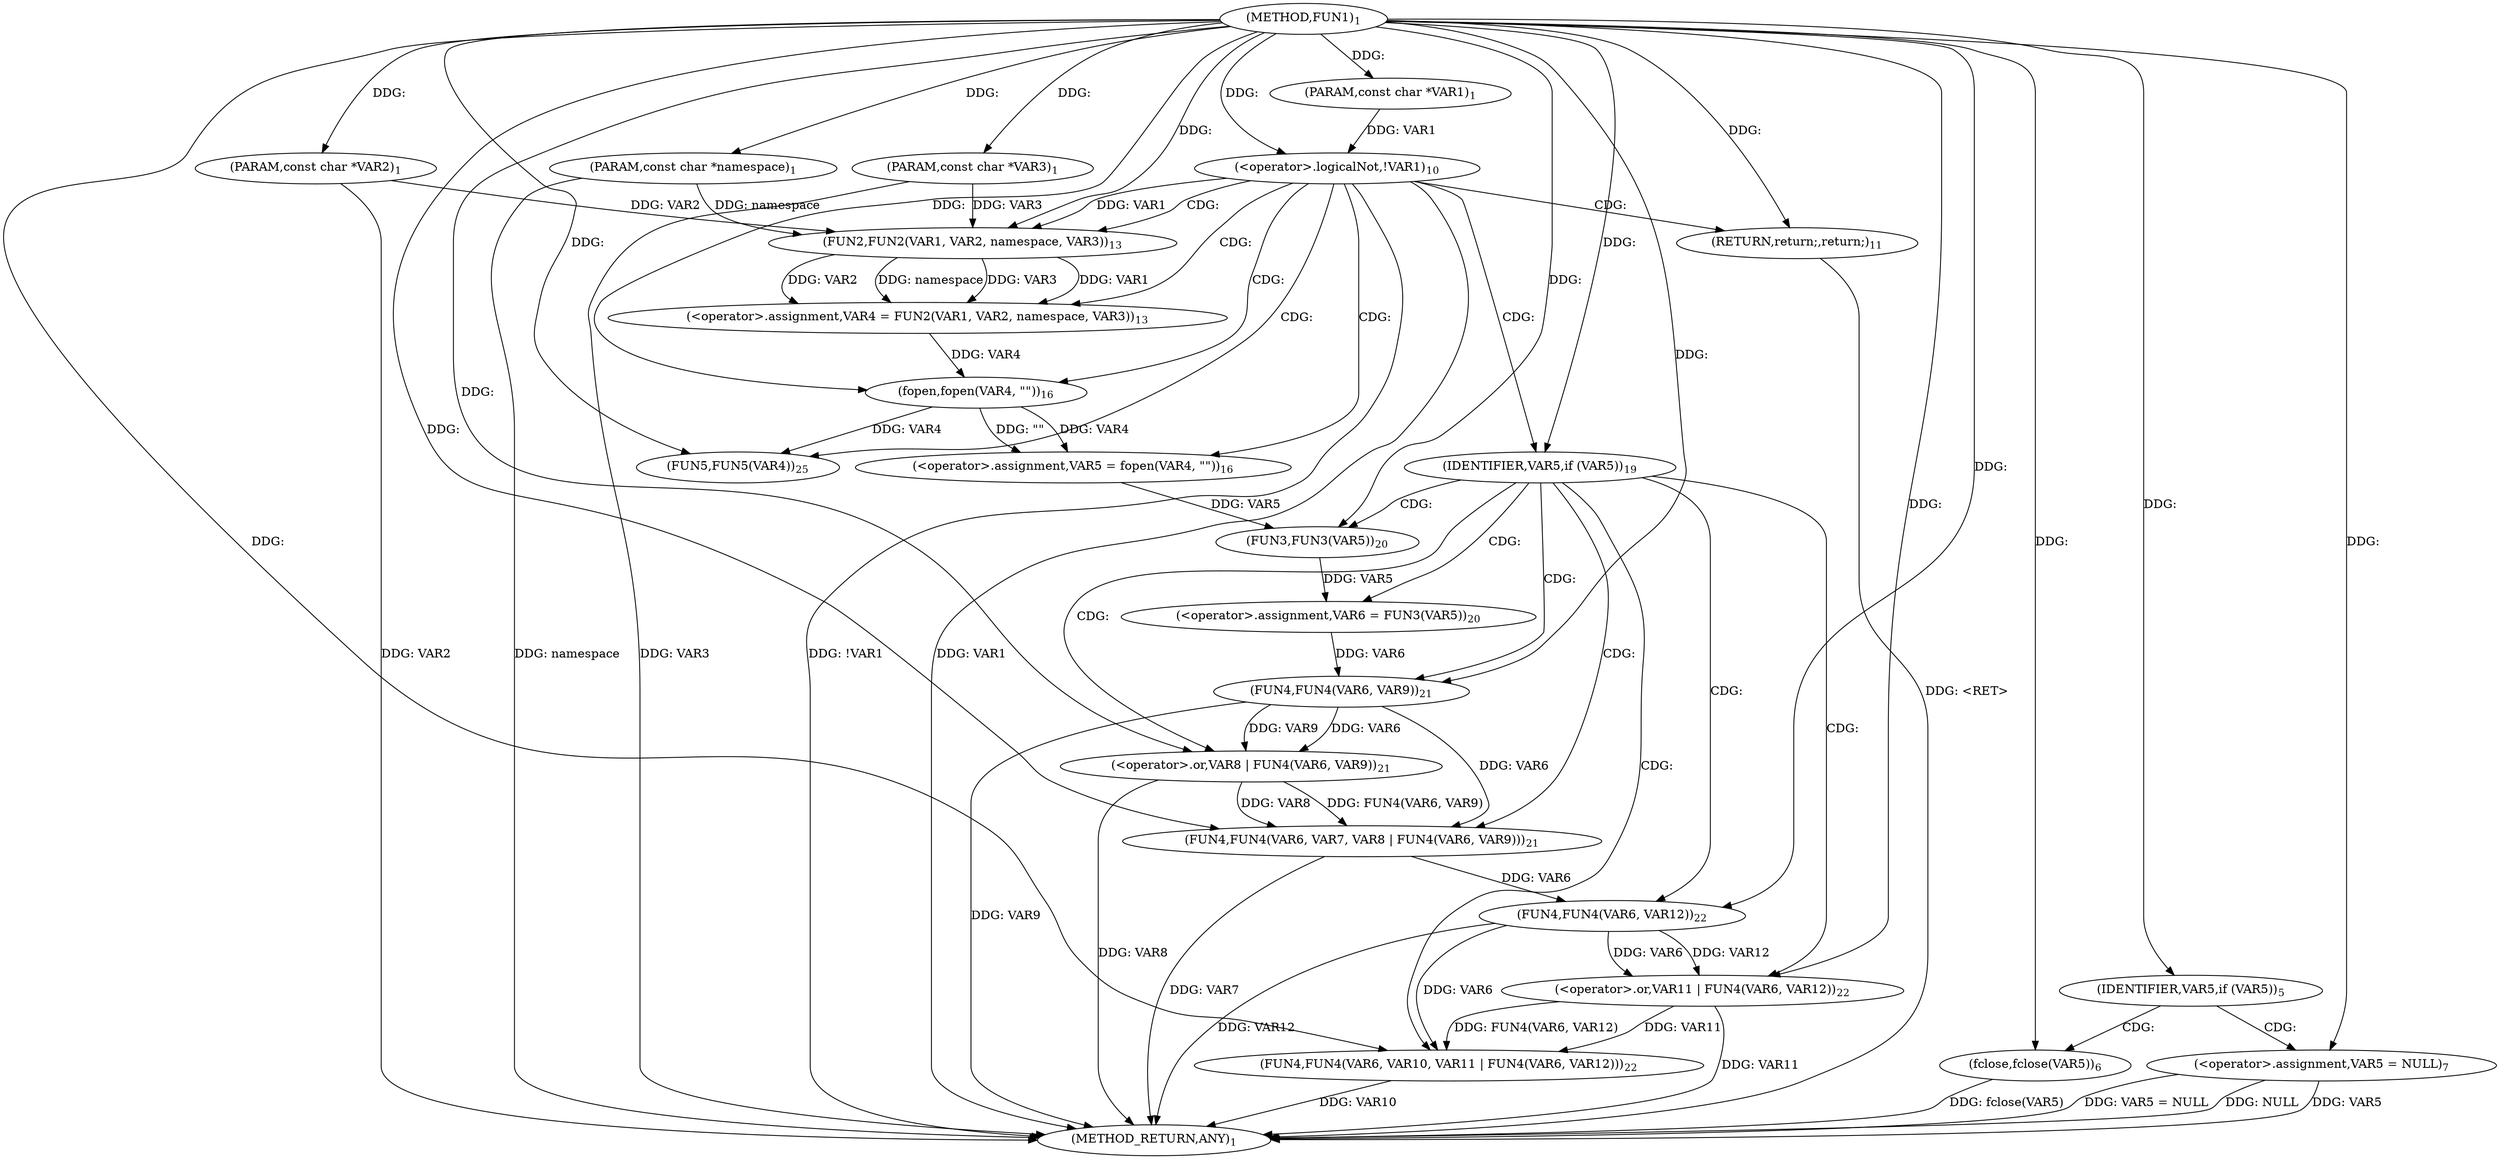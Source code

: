 digraph "FUN1" {  
"8" [label = <(METHOD,FUN1)<SUB>1</SUB>> ]
"66" [label = <(METHOD_RETURN,ANY)<SUB>1</SUB>> ]
"9" [label = <(PARAM,const char *VAR1)<SUB>1</SUB>> ]
"10" [label = <(PARAM,const char *VAR2)<SUB>1</SUB>> ]
"11" [label = <(PARAM,const char *namespace)<SUB>1</SUB>> ]
"12" [label = <(PARAM,const char *VAR3)<SUB>1</SUB>> ]
"28" [label = <(&lt;operator&gt;.assignment,VAR4 = FUN2(VAR1, VAR2, namespace, VAR3))<SUB>13</SUB>> ]
"35" [label = <(&lt;operator&gt;.assignment,VAR5 = fopen(VAR4, &quot;&quot;))<SUB>16</SUB>> ]
"64" [label = <(FUN5,FUN5(VAR4))<SUB>25</SUB>> ]
"16" [label = <(IDENTIFIER,VAR5,if (VAR5))<SUB>5</SUB>> ]
"24" [label = <(&lt;operator&gt;.logicalNot,!VAR1)<SUB>10</SUB>> ]
"41" [label = <(IDENTIFIER,VAR5,if (VAR5))<SUB>19</SUB>> ]
"18" [label = <(fclose,fclose(VAR5))<SUB>6</SUB>> ]
"20" [label = <(&lt;operator&gt;.assignment,VAR5 = NULL)<SUB>7</SUB>> ]
"27" [label = <(RETURN,return;,return;)<SUB>11</SUB>> ]
"30" [label = <(FUN2,FUN2(VAR1, VAR2, namespace, VAR3))<SUB>13</SUB>> ]
"37" [label = <(fopen,fopen(VAR4, &quot;&quot;))<SUB>16</SUB>> ]
"44" [label = <(&lt;operator&gt;.assignment,VAR6 = FUN3(VAR5))<SUB>20</SUB>> ]
"48" [label = <(FUN4,FUN4(VAR6, VAR7, VAR8 | FUN4(VAR6, VAR9)))<SUB>21</SUB>> ]
"56" [label = <(FUN4,FUN4(VAR6, VAR10, VAR11 | FUN4(VAR6, VAR12)))<SUB>22</SUB>> ]
"46" [label = <(FUN3,FUN3(VAR5))<SUB>20</SUB>> ]
"51" [label = <(&lt;operator&gt;.or,VAR8 | FUN4(VAR6, VAR9))<SUB>21</SUB>> ]
"59" [label = <(&lt;operator&gt;.or,VAR11 | FUN4(VAR6, VAR12))<SUB>22</SUB>> ]
"53" [label = <(FUN4,FUN4(VAR6, VAR9))<SUB>21</SUB>> ]
"61" [label = <(FUN4,FUN4(VAR6, VAR12))<SUB>22</SUB>> ]
  "27" -> "66"  [ label = "DDG: &lt;RET&gt;"] 
  "10" -> "66"  [ label = "DDG: VAR2"] 
  "11" -> "66"  [ label = "DDG: namespace"] 
  "12" -> "66"  [ label = "DDG: VAR3"] 
  "18" -> "66"  [ label = "DDG: fclose(VAR5)"] 
  "20" -> "66"  [ label = "DDG: VAR5"] 
  "20" -> "66"  [ label = "DDG: VAR5 = NULL"] 
  "24" -> "66"  [ label = "DDG: VAR1"] 
  "24" -> "66"  [ label = "DDG: !VAR1"] 
  "56" -> "66"  [ label = "DDG: VAR10"] 
  "20" -> "66"  [ label = "DDG: NULL"] 
  "59" -> "66"  [ label = "DDG: VAR11"] 
  "53" -> "66"  [ label = "DDG: VAR9"] 
  "61" -> "66"  [ label = "DDG: VAR12"] 
  "48" -> "66"  [ label = "DDG: VAR7"] 
  "51" -> "66"  [ label = "DDG: VAR8"] 
  "8" -> "9"  [ label = "DDG: "] 
  "8" -> "10"  [ label = "DDG: "] 
  "8" -> "11"  [ label = "DDG: "] 
  "8" -> "12"  [ label = "DDG: "] 
  "30" -> "28"  [ label = "DDG: VAR1"] 
  "30" -> "28"  [ label = "DDG: VAR2"] 
  "30" -> "28"  [ label = "DDG: namespace"] 
  "30" -> "28"  [ label = "DDG: VAR3"] 
  "37" -> "35"  [ label = "DDG: VAR4"] 
  "37" -> "35"  [ label = "DDG: &quot;&quot;"] 
  "8" -> "16"  [ label = "DDG: "] 
  "8" -> "41"  [ label = "DDG: "] 
  "37" -> "64"  [ label = "DDG: VAR4"] 
  "8" -> "64"  [ label = "DDG: "] 
  "8" -> "20"  [ label = "DDG: "] 
  "9" -> "24"  [ label = "DDG: VAR1"] 
  "8" -> "24"  [ label = "DDG: "] 
  "8" -> "27"  [ label = "DDG: "] 
  "24" -> "30"  [ label = "DDG: VAR1"] 
  "8" -> "30"  [ label = "DDG: "] 
  "10" -> "30"  [ label = "DDG: VAR2"] 
  "11" -> "30"  [ label = "DDG: namespace"] 
  "12" -> "30"  [ label = "DDG: VAR3"] 
  "28" -> "37"  [ label = "DDG: VAR4"] 
  "8" -> "37"  [ label = "DDG: "] 
  "46" -> "44"  [ label = "DDG: VAR5"] 
  "8" -> "18"  [ label = "DDG: "] 
  "53" -> "48"  [ label = "DDG: VAR6"] 
  "8" -> "48"  [ label = "DDG: "] 
  "51" -> "48"  [ label = "DDG: VAR8"] 
  "51" -> "48"  [ label = "DDG: FUN4(VAR6, VAR9)"] 
  "61" -> "56"  [ label = "DDG: VAR6"] 
  "8" -> "56"  [ label = "DDG: "] 
  "59" -> "56"  [ label = "DDG: VAR11"] 
  "59" -> "56"  [ label = "DDG: FUN4(VAR6, VAR12)"] 
  "35" -> "46"  [ label = "DDG: VAR5"] 
  "8" -> "46"  [ label = "DDG: "] 
  "8" -> "51"  [ label = "DDG: "] 
  "53" -> "51"  [ label = "DDG: VAR6"] 
  "53" -> "51"  [ label = "DDG: VAR9"] 
  "8" -> "59"  [ label = "DDG: "] 
  "61" -> "59"  [ label = "DDG: VAR6"] 
  "61" -> "59"  [ label = "DDG: VAR12"] 
  "44" -> "53"  [ label = "DDG: VAR6"] 
  "8" -> "53"  [ label = "DDG: "] 
  "48" -> "61"  [ label = "DDG: VAR6"] 
  "8" -> "61"  [ label = "DDG: "] 
  "16" -> "20"  [ label = "CDG: "] 
  "16" -> "18"  [ label = "CDG: "] 
  "24" -> "30"  [ label = "CDG: "] 
  "24" -> "64"  [ label = "CDG: "] 
  "24" -> "28"  [ label = "CDG: "] 
  "24" -> "37"  [ label = "CDG: "] 
  "24" -> "41"  [ label = "CDG: "] 
  "24" -> "27"  [ label = "CDG: "] 
  "24" -> "35"  [ label = "CDG: "] 
  "41" -> "48"  [ label = "CDG: "] 
  "41" -> "61"  [ label = "CDG: "] 
  "41" -> "51"  [ label = "CDG: "] 
  "41" -> "46"  [ label = "CDG: "] 
  "41" -> "53"  [ label = "CDG: "] 
  "41" -> "56"  [ label = "CDG: "] 
  "41" -> "59"  [ label = "CDG: "] 
  "41" -> "44"  [ label = "CDG: "] 
}
